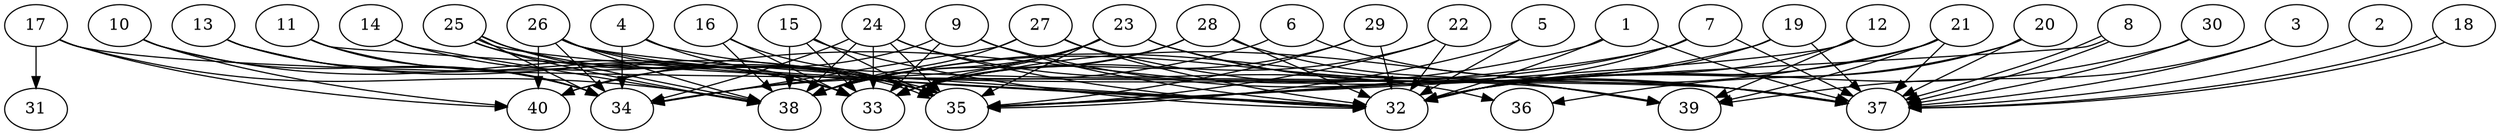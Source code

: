 // DAG automatically generated by daggen at Thu Oct  3 14:06:50 2019
// ./daggen --dot -n 40 --ccr 0.5 --fat 0.9 --regular 0.7 --density 0.7 --mindata 5242880 --maxdata 52428800 
digraph G {
  1 [size="104179712", alpha="0.17", expect_size="52089856"] 
  1 -> 32 [size ="52089856"]
  1 -> 37 [size ="52089856"]
  1 -> 40 [size ="52089856"]
  2 [size="100935680", alpha="0.12", expect_size="50467840"] 
  2 -> 37 [size ="50467840"]
  3 [size="67317760", alpha="0.17", expect_size="33658880"] 
  3 -> 37 [size ="33658880"]
  3 -> 39 [size ="33658880"]
  4 [size="83152896", alpha="0.19", expect_size="41576448"] 
  4 -> 33 [size ="41576448"]
  4 -> 34 [size ="41576448"]
  4 -> 39 [size ="41576448"]
  5 [size="43419648", alpha="0.11", expect_size="21709824"] 
  5 -> 32 [size ="21709824"]
  5 -> 35 [size ="21709824"]
  6 [size="55660544", alpha="0.15", expect_size="27830272"] 
  6 -> 34 [size ="27830272"]
  6 -> 37 [size ="27830272"]
  7 [size="101984256", alpha="0.02", expect_size="50992128"] 
  7 -> 32 [size ="50992128"]
  7 -> 35 [size ="50992128"]
  7 -> 37 [size ="50992128"]
  7 -> 38 [size ="50992128"]
  8 [size="14239744", alpha="0.19", expect_size="7119872"] 
  8 -> 35 [size ="7119872"]
  8 -> 37 [size ="7119872"]
  8 -> 37 [size ="7119872"]
  9 [size="70621184", alpha="0.02", expect_size="35310592"] 
  9 -> 32 [size ="35310592"]
  9 -> 33 [size ="35310592"]
  9 -> 37 [size ="35310592"]
  9 -> 40 [size ="35310592"]
  10 [size="85004288", alpha="0.17", expect_size="42502144"] 
  10 -> 33 [size ="42502144"]
  10 -> 34 [size ="42502144"]
  10 -> 40 [size ="42502144"]
  11 [size="93784064", alpha="0.17", expect_size="46892032"] 
  11 -> 32 [size ="46892032"]
  11 -> 33 [size ="46892032"]
  11 -> 34 [size ="46892032"]
  12 [size="78186496", alpha="0.03", expect_size="39093248"] 
  12 -> 32 [size ="39093248"]
  12 -> 35 [size ="39093248"]
  12 -> 39 [size ="39093248"]
  13 [size="39825408", alpha="0.07", expect_size="19912704"] 
  13 -> 33 [size ="19912704"]
  13 -> 34 [size ="19912704"]
  13 -> 35 [size ="19912704"]
  14 [size="27854848", alpha="0.17", expect_size="13927424"] 
  14 -> 35 [size ="13927424"]
  14 -> 38 [size ="13927424"]
  15 [size="22306816", alpha="0.18", expect_size="11153408"] 
  15 -> 32 [size ="11153408"]
  15 -> 33 [size ="11153408"]
  15 -> 35 [size ="11153408"]
  15 -> 38 [size ="11153408"]
  16 [size="76273664", alpha="0.17", expect_size="38136832"] 
  16 -> 33 [size ="38136832"]
  16 -> 35 [size ="38136832"]
  16 -> 38 [size ="38136832"]
  17 [size="53155840", alpha="0.13", expect_size="26577920"] 
  17 -> 31 [size ="26577920"]
  17 -> 37 [size ="26577920"]
  17 -> 38 [size ="26577920"]
  17 -> 40 [size ="26577920"]
  18 [size="63565824", alpha="0.18", expect_size="31782912"] 
  18 -> 37 [size ="31782912"]
  18 -> 37 [size ="31782912"]
  19 [size="57833472", alpha="0.06", expect_size="28916736"] 
  19 -> 32 [size ="28916736"]
  19 -> 37 [size ="28916736"]
  19 -> 38 [size ="28916736"]
  20 [size="69007360", alpha="0.05", expect_size="34503680"] 
  20 -> 32 [size ="34503680"]
  20 -> 36 [size ="34503680"]
  20 -> 37 [size ="34503680"]
  21 [size="54743040", alpha="0.05", expect_size="27371520"] 
  21 -> 32 [size ="27371520"]
  21 -> 33 [size ="27371520"]
  21 -> 37 [size ="27371520"]
  21 -> 39 [size ="27371520"]
  22 [size="40704000", alpha="0.03", expect_size="20352000"] 
  22 -> 32 [size ="20352000"]
  22 -> 33 [size ="20352000"]
  22 -> 35 [size ="20352000"]
  23 [size="54659072", alpha="0.14", expect_size="27329536"] 
  23 -> 33 [size ="27329536"]
  23 -> 34 [size ="27329536"]
  23 -> 35 [size ="27329536"]
  23 -> 37 [size ="27329536"]
  23 -> 38 [size ="27329536"]
  23 -> 39 [size ="27329536"]
  24 [size="86401024", alpha="0.20", expect_size="43200512"] 
  24 -> 32 [size ="43200512"]
  24 -> 33 [size ="43200512"]
  24 -> 34 [size ="43200512"]
  24 -> 35 [size ="43200512"]
  24 -> 36 [size ="43200512"]
  24 -> 38 [size ="43200512"]
  25 [size="74510336", alpha="0.13", expect_size="37255168"] 
  25 -> 32 [size ="37255168"]
  25 -> 34 [size ="37255168"]
  25 -> 35 [size ="37255168"]
  25 -> 35 [size ="37255168"]
  25 -> 38 [size ="37255168"]
  25 -> 38 [size ="37255168"]
  26 [size="63510528", alpha="0.15", expect_size="31755264"] 
  26 -> 32 [size ="31755264"]
  26 -> 34 [size ="31755264"]
  26 -> 35 [size ="31755264"]
  26 -> 37 [size ="31755264"]
  26 -> 38 [size ="31755264"]
  26 -> 40 [size ="31755264"]
  27 [size="47196160", alpha="0.17", expect_size="23598080"] 
  27 -> 32 [size ="23598080"]
  27 -> 34 [size ="23598080"]
  27 -> 37 [size ="23598080"]
  27 -> 38 [size ="23598080"]
  28 [size="16125952", alpha="0.20", expect_size="8062976"] 
  28 -> 32 [size ="8062976"]
  28 -> 33 [size ="8062976"]
  28 -> 38 [size ="8062976"]
  28 -> 39 [size ="8062976"]
  29 [size="98992128", alpha="0.15", expect_size="49496064"] 
  29 -> 32 [size ="49496064"]
  29 -> 33 [size ="49496064"]
  29 -> 35 [size ="49496064"]
  30 [size="32550912", alpha="0.06", expect_size="16275456"] 
  30 -> 32 [size ="16275456"]
  30 -> 37 [size ="16275456"]
  31 [size="57911296", alpha="0.15", expect_size="28955648"] 
  32 [size="80021504", alpha="0.18", expect_size="40010752"] 
  33 [size="94961664", alpha="0.08", expect_size="47480832"] 
  34 [size="65193984", alpha="0.01", expect_size="32596992"] 
  35 [size="63387648", alpha="0.16", expect_size="31693824"] 
  36 [size="28104704", alpha="0.06", expect_size="14052352"] 
  37 [size="98891776", alpha="0.05", expect_size="49445888"] 
  38 [size="84135936", alpha="0.14", expect_size="42067968"] 
  39 [size="81963008", alpha="0.14", expect_size="40981504"] 
  40 [size="58136576", alpha="0.07", expect_size="29068288"] 
}

